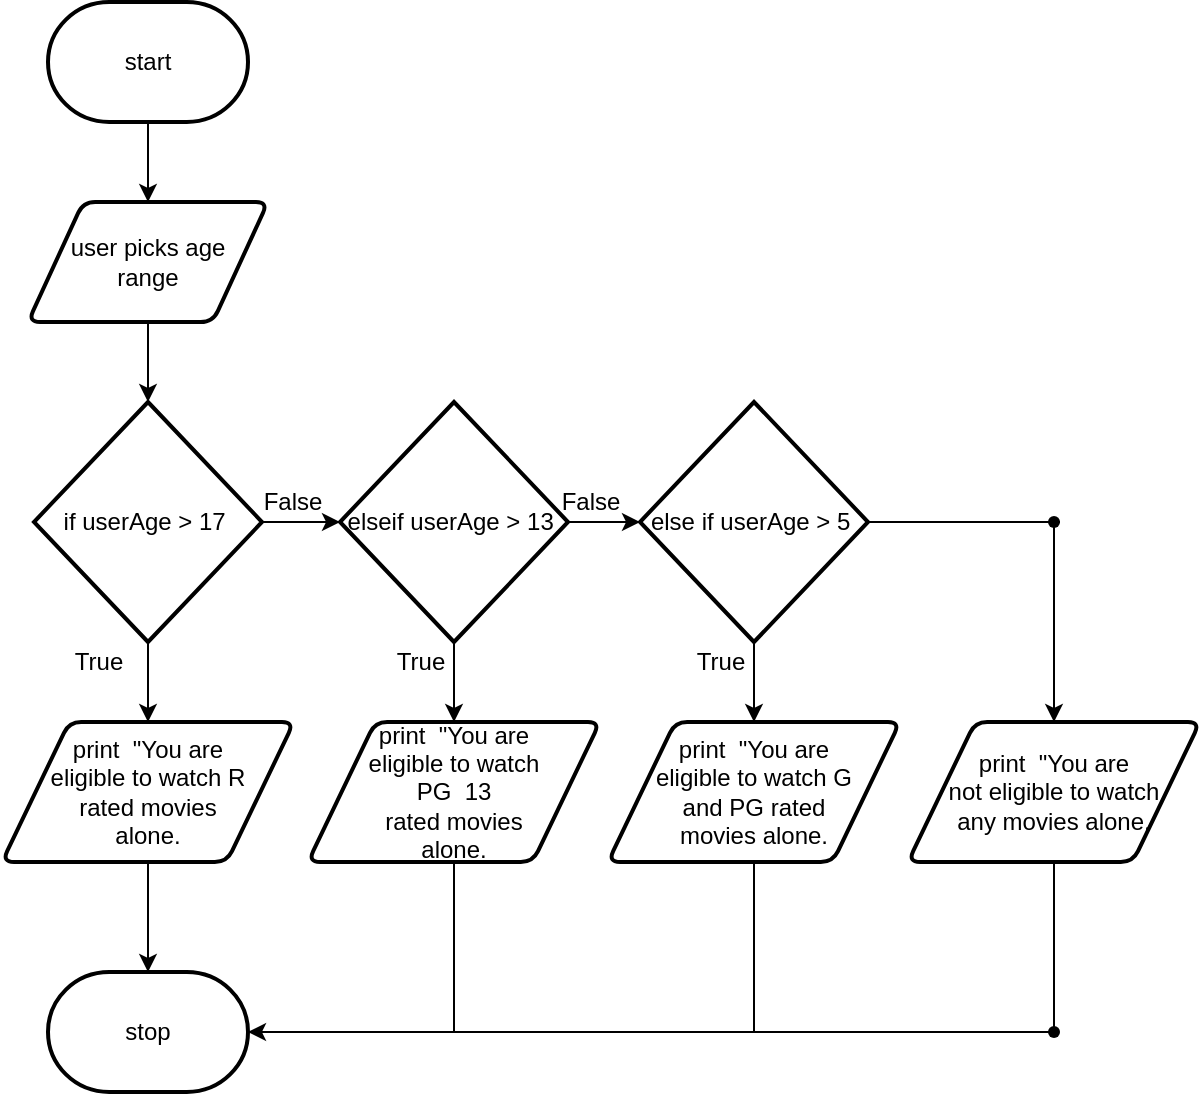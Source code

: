 <mxfile>
    <diagram id="YMMfDxCMqk6N-fTeuSKD" name="Page-1">
        <mxGraphModel dx="1074" dy="741" grid="1" gridSize="10" guides="1" tooltips="1" connect="1" arrows="1" fold="1" page="1" pageScale="1" pageWidth="827" pageHeight="1169" math="0" shadow="0">
            <root>
                <mxCell id="0"/>
                <mxCell id="1" parent="0"/>
                <mxCell id="4" style="edgeStyle=none;html=1;" edge="1" parent="1" source="2" target="3">
                    <mxGeometry relative="1" as="geometry"/>
                </mxCell>
                <mxCell id="2" value="start" style="strokeWidth=2;html=1;shape=mxgraph.flowchart.terminator;whiteSpace=wrap;" vertex="1" parent="1">
                    <mxGeometry x="364" y="40" width="100" height="60" as="geometry"/>
                </mxCell>
                <mxCell id="6" style="edgeStyle=none;html=1;" edge="1" parent="1" source="3" target="5">
                    <mxGeometry relative="1" as="geometry"/>
                </mxCell>
                <mxCell id="3" value="user picks age &lt;br&gt;range" style="shape=parallelogram;html=1;strokeWidth=2;perimeter=parallelogramPerimeter;whiteSpace=wrap;rounded=1;arcSize=12;size=0.23;" vertex="1" parent="1">
                    <mxGeometry x="354" y="140" width="120" height="60" as="geometry"/>
                </mxCell>
                <mxCell id="9" style="edgeStyle=none;html=1;" edge="1" parent="1" source="5" target="8">
                    <mxGeometry relative="1" as="geometry"/>
                </mxCell>
                <mxCell id="13" style="edgeStyle=none;html=1;" edge="1" parent="1" source="5" target="12">
                    <mxGeometry relative="1" as="geometry"/>
                </mxCell>
                <mxCell id="5" value="if userAge &amp;gt; 17&amp;nbsp;" style="strokeWidth=2;html=1;shape=mxgraph.flowchart.decision;whiteSpace=wrap;" vertex="1" parent="1">
                    <mxGeometry x="357" y="240" width="114" height="120" as="geometry"/>
                </mxCell>
                <mxCell id="15" style="edgeStyle=none;html=1;" edge="1" parent="1" source="8" target="14">
                    <mxGeometry relative="1" as="geometry"/>
                </mxCell>
                <mxCell id="18" style="edgeStyle=none;html=1;entryX=0;entryY=0.5;entryDx=0;entryDy=0;entryPerimeter=0;" edge="1" parent="1" source="8" target="10">
                    <mxGeometry relative="1" as="geometry"/>
                </mxCell>
                <mxCell id="8" value="elseif userAge &amp;gt; 13&amp;nbsp;" style="strokeWidth=2;html=1;shape=mxgraph.flowchart.decision;whiteSpace=wrap;" vertex="1" parent="1">
                    <mxGeometry x="510" y="240" width="114" height="120" as="geometry"/>
                </mxCell>
                <mxCell id="17" style="edgeStyle=none;html=1;" edge="1" parent="1" source="10" target="16">
                    <mxGeometry relative="1" as="geometry"/>
                </mxCell>
                <mxCell id="10" value="else if userAge &amp;gt; 5&amp;nbsp;" style="strokeWidth=2;html=1;shape=mxgraph.flowchart.decision;whiteSpace=wrap;" vertex="1" parent="1">
                    <mxGeometry x="660" y="240" width="114" height="120" as="geometry"/>
                </mxCell>
                <mxCell id="33" style="edgeStyle=none;html=1;entryX=0.5;entryY=0;entryDx=0;entryDy=0;entryPerimeter=0;" edge="1" parent="1" source="12" target="32">
                    <mxGeometry relative="1" as="geometry"/>
                </mxCell>
                <mxCell id="12" value="print&amp;nbsp; &quot;You are &lt;br&gt;eligible to watch R &lt;br&gt;rated movies &lt;br&gt;alone." style="shape=parallelogram;html=1;strokeWidth=2;perimeter=parallelogramPerimeter;whiteSpace=wrap;rounded=1;arcSize=12;size=0.23;" vertex="1" parent="1">
                    <mxGeometry x="341" y="400" width="146" height="70" as="geometry"/>
                </mxCell>
                <mxCell id="14" value="print&amp;nbsp; &quot;You are &lt;br&gt;eligible to watch &lt;br&gt;PG&amp;nbsp; 13&lt;br&gt;rated movies &lt;br&gt;alone." style="shape=parallelogram;html=1;strokeWidth=2;perimeter=parallelogramPerimeter;whiteSpace=wrap;rounded=1;arcSize=12;size=0.23;" vertex="1" parent="1">
                    <mxGeometry x="494" y="400" width="146" height="70" as="geometry"/>
                </mxCell>
                <mxCell id="16" value="print&amp;nbsp; &quot;You are &lt;br&gt;eligible to watch G &lt;br&gt;and PG rated &lt;br&gt;movies alone." style="shape=parallelogram;html=1;strokeWidth=2;perimeter=parallelogramPerimeter;whiteSpace=wrap;rounded=1;arcSize=12;size=0.23;" vertex="1" parent="1">
                    <mxGeometry x="644" y="400" width="146" height="70" as="geometry"/>
                </mxCell>
                <mxCell id="19" value="False" style="text;html=1;align=center;verticalAlign=middle;resizable=0;points=[];autosize=1;strokeColor=none;fillColor=none;" vertex="1" parent="1">
                    <mxGeometry x="461" y="280" width="50" height="20" as="geometry"/>
                </mxCell>
                <mxCell id="22" value="False" style="text;html=1;align=center;verticalAlign=middle;resizable=0;points=[];autosize=1;strokeColor=none;fillColor=none;" vertex="1" parent="1">
                    <mxGeometry x="610" y="280" width="50" height="20" as="geometry"/>
                </mxCell>
                <mxCell id="23" value="True" style="text;html=1;align=center;verticalAlign=middle;resizable=0;points=[];autosize=1;strokeColor=none;fillColor=none;" vertex="1" parent="1">
                    <mxGeometry x="369" y="360" width="40" height="20" as="geometry"/>
                </mxCell>
                <mxCell id="24" value="True" style="text;html=1;align=center;verticalAlign=middle;resizable=0;points=[];autosize=1;strokeColor=none;fillColor=none;" vertex="1" parent="1">
                    <mxGeometry x="530" y="360" width="40" height="20" as="geometry"/>
                </mxCell>
                <mxCell id="25" value="True" style="text;html=1;align=center;verticalAlign=middle;resizable=0;points=[];autosize=1;strokeColor=none;fillColor=none;" vertex="1" parent="1">
                    <mxGeometry x="680" y="360" width="40" height="20" as="geometry"/>
                </mxCell>
                <mxCell id="30" style="edgeStyle=none;html=1;" edge="1" parent="1" source="31" target="29">
                    <mxGeometry relative="1" as="geometry">
                        <mxPoint x="867" y="360" as="sourcePoint"/>
                    </mxGeometry>
                </mxCell>
                <mxCell id="29" value="print&amp;nbsp; &quot;You are &lt;br&gt;not eligible to watch &lt;br&gt;any movies alone." style="shape=parallelogram;html=1;strokeWidth=2;perimeter=parallelogramPerimeter;whiteSpace=wrap;rounded=1;arcSize=12;size=0.23;" vertex="1" parent="1">
                    <mxGeometry x="794" y="400" width="146" height="70" as="geometry"/>
                </mxCell>
                <mxCell id="31" value="" style="shape=waypoint;sketch=0;size=6;pointerEvents=1;points=[];fillColor=none;resizable=0;rotatable=0;perimeter=centerPerimeter;snapToPoint=1;" vertex="1" parent="1">
                    <mxGeometry x="847" y="280" width="40" height="40" as="geometry"/>
                </mxCell>
                <mxCell id="32" value="stop" style="strokeWidth=2;html=1;shape=mxgraph.flowchart.terminator;whiteSpace=wrap;" vertex="1" parent="1">
                    <mxGeometry x="364" y="525" width="100" height="60" as="geometry"/>
                </mxCell>
                <mxCell id="39" style="edgeStyle=none;html=1;" edge="1" parent="1" source="36" target="32">
                    <mxGeometry relative="1" as="geometry"/>
                </mxCell>
                <mxCell id="36" value="" style="shape=waypoint;sketch=0;size=6;pointerEvents=1;points=[];fillColor=none;resizable=0;rotatable=0;perimeter=centerPerimeter;snapToPoint=1;" vertex="1" parent="1">
                    <mxGeometry x="847" y="535" width="40" height="40" as="geometry"/>
                </mxCell>
                <mxCell id="41" value="" style="line;strokeWidth=1;html=1;rotation=90;" vertex="1" parent="1">
                    <mxGeometry x="824" y="507" width="86" height="10" as="geometry"/>
                </mxCell>
                <mxCell id="42" value="" style="line;strokeWidth=1;html=1;rotation=90;" vertex="1" parent="1">
                    <mxGeometry x="674" y="507" width="86" height="10" as="geometry"/>
                </mxCell>
                <mxCell id="43" value="" style="line;strokeWidth=1;html=1;rotation=90;" vertex="1" parent="1">
                    <mxGeometry x="524" y="507" width="86" height="10" as="geometry"/>
                </mxCell>
                <mxCell id="45" value="" style="line;strokeWidth=1;html=1;" vertex="1" parent="1">
                    <mxGeometry x="774" y="295" width="96" height="10" as="geometry"/>
                </mxCell>
            </root>
        </mxGraphModel>
    </diagram>
</mxfile>